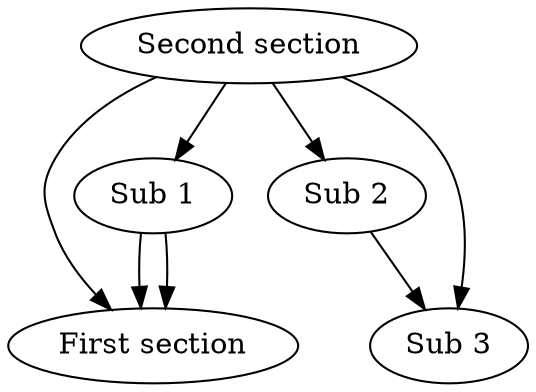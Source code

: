 digraph "input/multiedgeSections.rst" {
	node [label="\N"];
	"first-section"	 [label="First section"];
	"second-section"	 [label="Second section"];
	"second-section" -> "first-section";
	"second-section" -> "sub-1";
	"second-section" -> "sub-2";
	"second-section" -> "sub-3";
	"sub-1"	 [label="Sub 1"];
	"sub-1" -> "first-section";
	"sub-1" -> "first-section";
	"sub-2"	 [label="Sub 2"];
	"sub-2" -> "sub-3";
	"sub-3"	 [label="Sub 3"];
}

